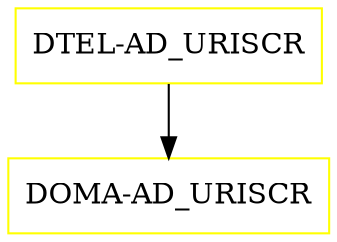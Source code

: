 digraph G {
  "DTEL-AD_URISCR" [shape=box,color=yellow];
  "DOMA-AD_URISCR" [shape=box,color=yellow,URL="./DOMA_AD_URISCR.html"];
  "DTEL-AD_URISCR" -> "DOMA-AD_URISCR";
}
